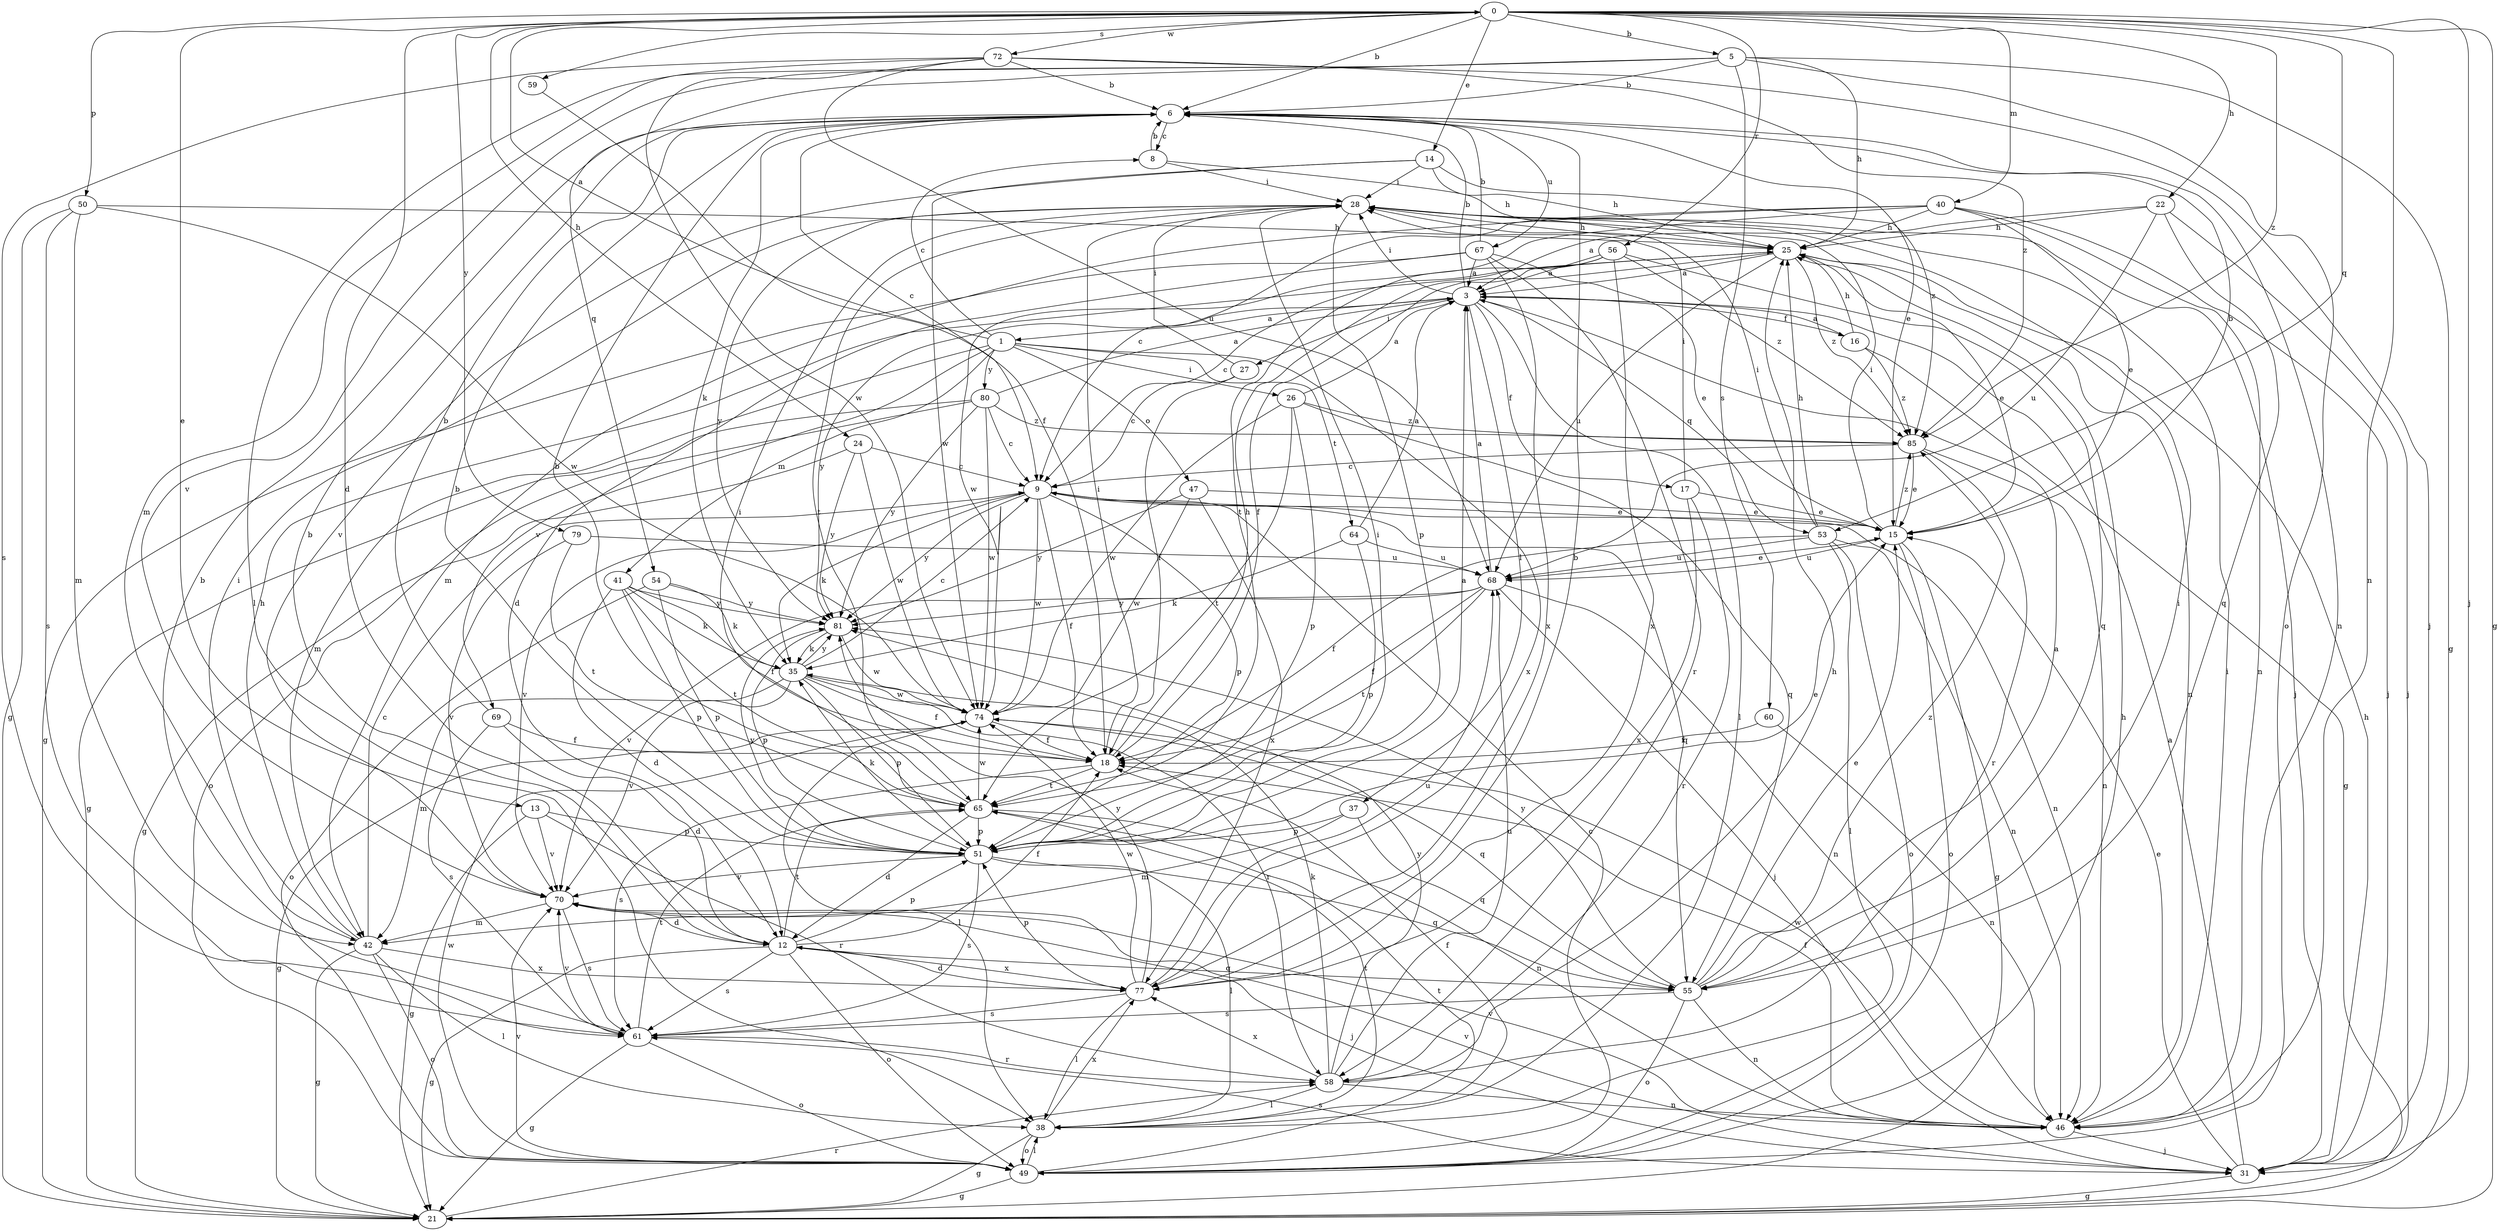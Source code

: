 strict digraph  {
0;
1;
3;
5;
6;
8;
9;
12;
13;
14;
15;
16;
17;
18;
21;
22;
24;
25;
26;
27;
28;
31;
35;
37;
38;
40;
41;
42;
46;
47;
49;
50;
51;
53;
54;
55;
56;
58;
59;
60;
61;
64;
65;
67;
68;
69;
70;
72;
74;
77;
79;
80;
81;
85;
0 -> 5  [label=b];
0 -> 6  [label=b];
0 -> 12  [label=d];
0 -> 13  [label=e];
0 -> 14  [label=e];
0 -> 21  [label=g];
0 -> 22  [label=h];
0 -> 24  [label=h];
0 -> 31  [label=j];
0 -> 40  [label=m];
0 -> 46  [label=n];
0 -> 50  [label=p];
0 -> 53  [label=q];
0 -> 56  [label=r];
0 -> 59  [label=s];
0 -> 72  [label=w];
0 -> 79  [label=y];
0 -> 85  [label=z];
1 -> 0  [label=a];
1 -> 8  [label=c];
1 -> 26  [label=i];
1 -> 41  [label=m];
1 -> 42  [label=m];
1 -> 47  [label=o];
1 -> 64  [label=t];
1 -> 69  [label=v];
1 -> 77  [label=x];
1 -> 80  [label=y];
3 -> 1  [label=a];
3 -> 6  [label=b];
3 -> 16  [label=f];
3 -> 17  [label=f];
3 -> 27  [label=i];
3 -> 28  [label=i];
3 -> 37  [label=l];
3 -> 38  [label=l];
3 -> 53  [label=q];
3 -> 81  [label=y];
5 -> 6  [label=b];
5 -> 21  [label=g];
5 -> 25  [label=h];
5 -> 42  [label=m];
5 -> 49  [label=o];
5 -> 54  [label=q];
5 -> 60  [label=s];
5 -> 70  [label=v];
6 -> 8  [label=c];
6 -> 9  [label=c];
6 -> 15  [label=e];
6 -> 35  [label=k];
6 -> 46  [label=n];
6 -> 67  [label=u];
8 -> 6  [label=b];
8 -> 25  [label=h];
8 -> 28  [label=i];
9 -> 15  [label=e];
9 -> 18  [label=f];
9 -> 35  [label=k];
9 -> 46  [label=n];
9 -> 51  [label=p];
9 -> 55  [label=q];
9 -> 70  [label=v];
9 -> 74  [label=w];
9 -> 81  [label=y];
12 -> 6  [label=b];
12 -> 18  [label=f];
12 -> 21  [label=g];
12 -> 49  [label=o];
12 -> 51  [label=p];
12 -> 55  [label=q];
12 -> 61  [label=s];
12 -> 65  [label=t];
12 -> 77  [label=x];
13 -> 21  [label=g];
13 -> 51  [label=p];
13 -> 58  [label=r];
13 -> 70  [label=v];
14 -> 25  [label=h];
14 -> 28  [label=i];
14 -> 70  [label=v];
14 -> 74  [label=w];
14 -> 85  [label=z];
15 -> 6  [label=b];
15 -> 21  [label=g];
15 -> 28  [label=i];
15 -> 49  [label=o];
15 -> 68  [label=u];
15 -> 85  [label=z];
16 -> 3  [label=a];
16 -> 21  [label=g];
16 -> 25  [label=h];
16 -> 85  [label=z];
17 -> 15  [label=e];
17 -> 28  [label=i];
17 -> 58  [label=r];
17 -> 77  [label=x];
18 -> 25  [label=h];
18 -> 28  [label=i];
18 -> 61  [label=s];
18 -> 65  [label=t];
21 -> 58  [label=r];
22 -> 3  [label=a];
22 -> 25  [label=h];
22 -> 31  [label=j];
22 -> 55  [label=q];
22 -> 68  [label=u];
24 -> 9  [label=c];
24 -> 21  [label=g];
24 -> 74  [label=w];
24 -> 81  [label=y];
25 -> 3  [label=a];
25 -> 15  [label=e];
25 -> 18  [label=f];
25 -> 46  [label=n];
25 -> 68  [label=u];
25 -> 85  [label=z];
26 -> 3  [label=a];
26 -> 51  [label=p];
26 -> 55  [label=q];
26 -> 65  [label=t];
26 -> 74  [label=w];
26 -> 85  [label=z];
27 -> 9  [label=c];
27 -> 18  [label=f];
27 -> 28  [label=i];
28 -> 25  [label=h];
28 -> 31  [label=j];
28 -> 51  [label=p];
28 -> 65  [label=t];
28 -> 81  [label=y];
31 -> 3  [label=a];
31 -> 15  [label=e];
31 -> 21  [label=g];
31 -> 25  [label=h];
31 -> 61  [label=s];
31 -> 70  [label=v];
35 -> 9  [label=c];
35 -> 18  [label=f];
35 -> 42  [label=m];
35 -> 51  [label=p];
35 -> 58  [label=r];
35 -> 70  [label=v];
35 -> 74  [label=w];
35 -> 81  [label=y];
37 -> 42  [label=m];
37 -> 51  [label=p];
37 -> 55  [label=q];
38 -> 18  [label=f];
38 -> 21  [label=g];
38 -> 49  [label=o];
38 -> 65  [label=t];
38 -> 77  [label=x];
40 -> 9  [label=c];
40 -> 15  [label=e];
40 -> 25  [label=h];
40 -> 31  [label=j];
40 -> 42  [label=m];
40 -> 46  [label=n];
40 -> 65  [label=t];
41 -> 12  [label=d];
41 -> 18  [label=f];
41 -> 35  [label=k];
41 -> 51  [label=p];
41 -> 65  [label=t];
41 -> 81  [label=y];
42 -> 9  [label=c];
42 -> 21  [label=g];
42 -> 25  [label=h];
42 -> 28  [label=i];
42 -> 38  [label=l];
42 -> 49  [label=o];
42 -> 77  [label=x];
46 -> 18  [label=f];
46 -> 28  [label=i];
46 -> 31  [label=j];
46 -> 70  [label=v];
46 -> 74  [label=w];
47 -> 15  [label=e];
47 -> 74  [label=w];
47 -> 77  [label=x];
47 -> 81  [label=y];
49 -> 9  [label=c];
49 -> 21  [label=g];
49 -> 25  [label=h];
49 -> 38  [label=l];
49 -> 65  [label=t];
49 -> 70  [label=v];
49 -> 74  [label=w];
50 -> 21  [label=g];
50 -> 25  [label=h];
50 -> 42  [label=m];
50 -> 61  [label=s];
50 -> 74  [label=w];
51 -> 3  [label=a];
51 -> 6  [label=b];
51 -> 15  [label=e];
51 -> 28  [label=i];
51 -> 35  [label=k];
51 -> 38  [label=l];
51 -> 55  [label=q];
51 -> 61  [label=s];
51 -> 70  [label=v];
51 -> 81  [label=y];
53 -> 18  [label=f];
53 -> 25  [label=h];
53 -> 28  [label=i];
53 -> 38  [label=l];
53 -> 46  [label=n];
53 -> 49  [label=o];
53 -> 68  [label=u];
54 -> 35  [label=k];
54 -> 49  [label=o];
54 -> 51  [label=p];
54 -> 81  [label=y];
55 -> 3  [label=a];
55 -> 15  [label=e];
55 -> 28  [label=i];
55 -> 46  [label=n];
55 -> 49  [label=o];
55 -> 61  [label=s];
55 -> 81  [label=y];
55 -> 85  [label=z];
56 -> 3  [label=a];
56 -> 9  [label=c];
56 -> 55  [label=q];
56 -> 74  [label=w];
56 -> 77  [label=x];
56 -> 85  [label=z];
58 -> 25  [label=h];
58 -> 35  [label=k];
58 -> 38  [label=l];
58 -> 46  [label=n];
58 -> 68  [label=u];
58 -> 77  [label=x];
58 -> 81  [label=y];
59 -> 18  [label=f];
60 -> 18  [label=f];
60 -> 46  [label=n];
61 -> 6  [label=b];
61 -> 21  [label=g];
61 -> 49  [label=o];
61 -> 58  [label=r];
61 -> 65  [label=t];
61 -> 70  [label=v];
64 -> 3  [label=a];
64 -> 35  [label=k];
64 -> 51  [label=p];
64 -> 68  [label=u];
65 -> 6  [label=b];
65 -> 12  [label=d];
65 -> 28  [label=i];
65 -> 46  [label=n];
65 -> 51  [label=p];
65 -> 74  [label=w];
67 -> 3  [label=a];
67 -> 6  [label=b];
67 -> 12  [label=d];
67 -> 15  [label=e];
67 -> 21  [label=g];
67 -> 58  [label=r];
67 -> 77  [label=x];
68 -> 3  [label=a];
68 -> 15  [label=e];
68 -> 18  [label=f];
68 -> 31  [label=j];
68 -> 46  [label=n];
68 -> 65  [label=t];
68 -> 70  [label=v];
68 -> 81  [label=y];
69 -> 6  [label=b];
69 -> 12  [label=d];
69 -> 18  [label=f];
69 -> 61  [label=s];
70 -> 12  [label=d];
70 -> 31  [label=j];
70 -> 42  [label=m];
70 -> 61  [label=s];
72 -> 6  [label=b];
72 -> 31  [label=j];
72 -> 38  [label=l];
72 -> 61  [label=s];
72 -> 68  [label=u];
72 -> 74  [label=w];
72 -> 85  [label=z];
74 -> 18  [label=f];
74 -> 21  [label=g];
74 -> 38  [label=l];
74 -> 55  [label=q];
77 -> 6  [label=b];
77 -> 12  [label=d];
77 -> 38  [label=l];
77 -> 51  [label=p];
77 -> 61  [label=s];
77 -> 68  [label=u];
77 -> 74  [label=w];
77 -> 81  [label=y];
79 -> 65  [label=t];
79 -> 68  [label=u];
79 -> 70  [label=v];
80 -> 3  [label=a];
80 -> 9  [label=c];
80 -> 21  [label=g];
80 -> 49  [label=o];
80 -> 74  [label=w];
80 -> 81  [label=y];
80 -> 85  [label=z];
81 -> 35  [label=k];
81 -> 51  [label=p];
81 -> 74  [label=w];
85 -> 9  [label=c];
85 -> 15  [label=e];
85 -> 46  [label=n];
85 -> 58  [label=r];
}
